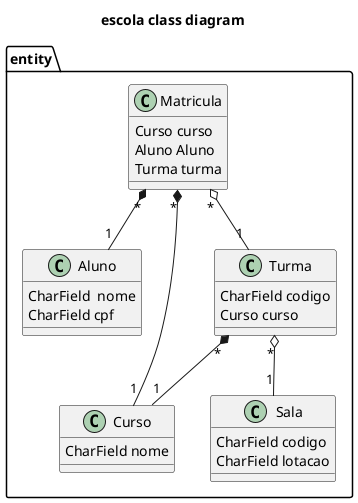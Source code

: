 @startuml

title escola class diagram


package entity {
    class Aluno {
        CharField  nome
        CharField cpf
    }

    class Sala {
        CharField codigo
        CharField lotacao
    }

    class Curso {
        CharField nome
    }

    class Turma {
        CharField codigo
        Curso curso
    }

    class Matricula {
        Curso curso
        Aluno Aluno
        Turma turma
    }

    Matricula "*" *-- "1" Aluno
    Matricula "*" *-- "1" Curso
    Matricula "*" o-- "1" Turma
    Turma "*" o-- "1" Sala
    Turma "*" *-- "1" Curso
}


@enduml